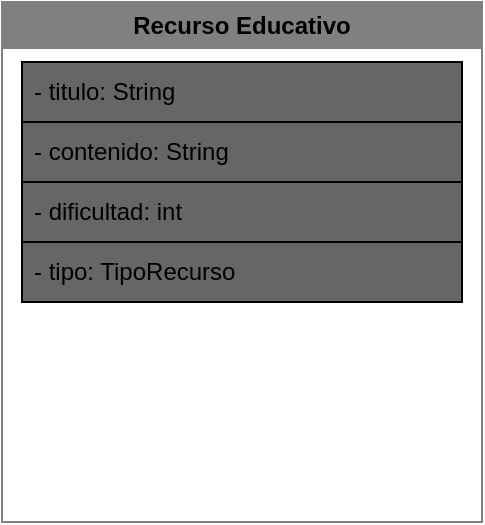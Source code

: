 <mxfile version="24.8.4">
  <diagram name="Page-1" id="c4acf3e9-155e-7222-9cf6-157b1a14988f">
    <mxGraphModel dx="880" dy="484" grid="1" gridSize="10" guides="1" tooltips="1" connect="1" arrows="1" fold="1" page="1" pageScale="1" pageWidth="850" pageHeight="1100" background="none" math="0" shadow="0">
      <root>
        <mxCell id="0" />
        <mxCell id="1" parent="0" />
        <mxCell id="ABv4TpapbokIrNpsk8yo-3" value="Recurso Educativo" style="swimlane;whiteSpace=wrap;html=1;strokeColor=#808080;fillColor=#808080;" vertex="1" parent="1">
          <mxGeometry x="60" y="50" width="240" height="260" as="geometry" />
        </mxCell>
        <mxCell id="ABv4TpapbokIrNpsk8yo-5" value="- titulo: String" style="text;strokeColor=#000000;fillColor=#666666;align=left;verticalAlign=middle;spacingLeft=4;spacingRight=4;overflow=hidden;points=[[0,0.5],[1,0.5]];portConstraint=eastwest;rotatable=0;whiteSpace=wrap;html=1;" vertex="1" parent="ABv4TpapbokIrNpsk8yo-3">
          <mxGeometry x="10" y="30" width="220" height="30" as="geometry" />
        </mxCell>
        <mxCell id="ABv4TpapbokIrNpsk8yo-9" value="- contenido: String" style="text;strokeColor=#000000;fillColor=#666666;align=left;verticalAlign=middle;spacingLeft=4;spacingRight=4;overflow=hidden;points=[[0,0.5],[1,0.5]];portConstraint=eastwest;rotatable=0;whiteSpace=wrap;html=1;" vertex="1" parent="ABv4TpapbokIrNpsk8yo-3">
          <mxGeometry x="10" y="60" width="220" height="30" as="geometry" />
        </mxCell>
        <mxCell id="ABv4TpapbokIrNpsk8yo-10" value="- dificultad: int" style="text;strokeColor=#000000;fillColor=#666666;align=left;verticalAlign=middle;spacingLeft=4;spacingRight=4;overflow=hidden;points=[[0,0.5],[1,0.5]];portConstraint=eastwest;rotatable=0;whiteSpace=wrap;html=1;" vertex="1" parent="ABv4TpapbokIrNpsk8yo-3">
          <mxGeometry x="10" y="90" width="220" height="30" as="geometry" />
        </mxCell>
        <mxCell id="ABv4TpapbokIrNpsk8yo-11" value="- tipo: TipoRecurso" style="text;strokeColor=#000000;fillColor=#666666;align=left;verticalAlign=middle;spacingLeft=4;spacingRight=4;overflow=hidden;points=[[0,0.5],[1,0.5]];portConstraint=eastwest;rotatable=0;whiteSpace=wrap;html=1;" vertex="1" parent="ABv4TpapbokIrNpsk8yo-3">
          <mxGeometry x="10" y="120" width="220" height="30" as="geometry" />
        </mxCell>
      </root>
    </mxGraphModel>
  </diagram>
</mxfile>
